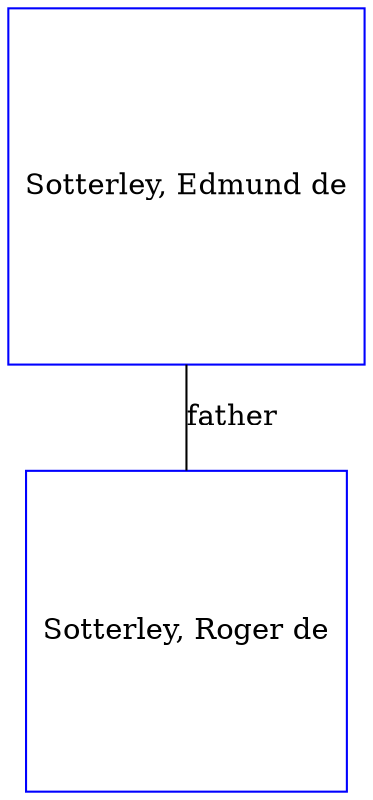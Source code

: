 digraph D {
    edge [dir=none];    node [shape=box];    "012719"   [label="Sotterley, Edmund de", shape=box, regular=1, color="blue"] ;
"012696"   [label="Sotterley, Roger de", shape=box, regular=1, color="blue"] ;
012719->012696 [label="father",arrowsize=0.0]; 
}